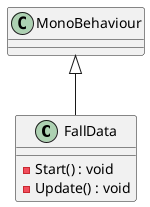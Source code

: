 @startuml
class FallData {
    - Start() : void
    - Update() : void
}
MonoBehaviour <|-- FallData
@enduml
